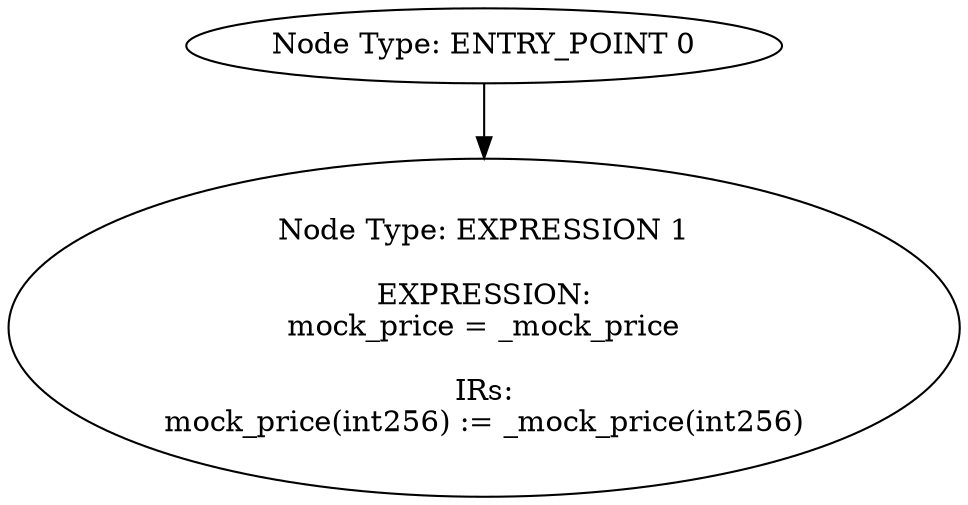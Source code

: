 digraph{
0[label="Node Type: ENTRY_POINT 0
"];
0->1;
1[label="Node Type: EXPRESSION 1

EXPRESSION:
mock_price = _mock_price

IRs:
mock_price(int256) := _mock_price(int256)"];
}
